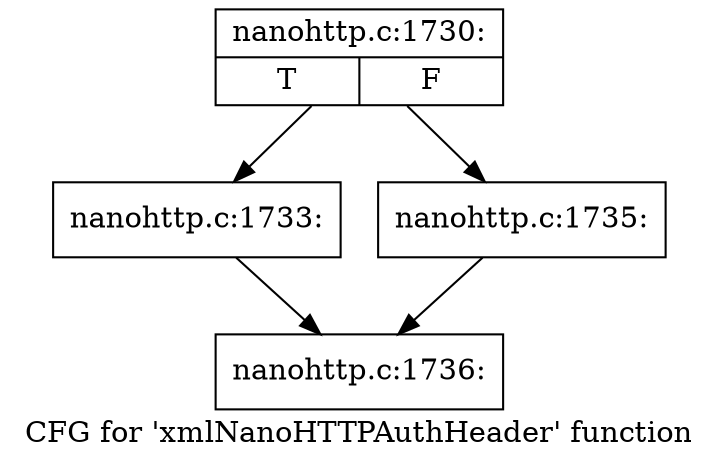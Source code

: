 digraph "CFG for 'xmlNanoHTTPAuthHeader' function" {
	label="CFG for 'xmlNanoHTTPAuthHeader' function";

	Node0x4433f00 [shape=record,label="{nanohttp.c:1730:|{<s0>T|<s1>F}}"];
	Node0x4433f00 -> Node0x4433390;
	Node0x4433f00 -> Node0x44333e0;
	Node0x4433390 [shape=record,label="{nanohttp.c:1733:}"];
	Node0x4433390 -> Node0x4432f50;
	Node0x44333e0 [shape=record,label="{nanohttp.c:1735:}"];
	Node0x44333e0 -> Node0x4432f50;
	Node0x4432f50 [shape=record,label="{nanohttp.c:1736:}"];
}
